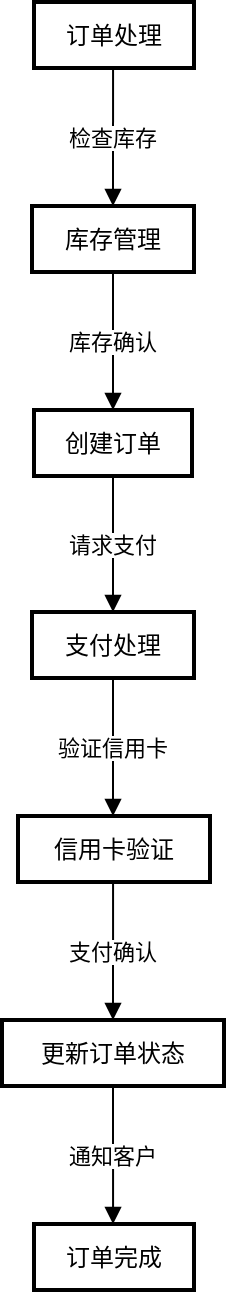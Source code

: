 <mxfile version="22.1.3" type="github">
  <diagram name="第 1 页" id="DpUzbHpVL3DSfYZdSupo">
    <mxGraphModel dx="1514" dy="857" grid="1" gridSize="10" guides="1" tooltips="1" connect="1" arrows="1" fold="1" page="1" pageScale="1" pageWidth="827" pageHeight="1169" math="0" shadow="0">
      <root>
        <mxCell id="0" />
        <mxCell id="1" parent="0" />
        <mxCell id="an6K6NQJUsT61qSAPtYk-1" value="订单处理" style="whiteSpace=wrap;strokeWidth=2;" vertex="1" parent="1">
          <mxGeometry x="36" y="20" width="80" height="33" as="geometry" />
        </mxCell>
        <mxCell id="an6K6NQJUsT61qSAPtYk-2" value="库存管理" style="whiteSpace=wrap;strokeWidth=2;" vertex="1" parent="1">
          <mxGeometry x="35" y="122" width="81" height="33" as="geometry" />
        </mxCell>
        <mxCell id="an6K6NQJUsT61qSAPtYk-3" value="创建订单" style="whiteSpace=wrap;strokeWidth=2;" vertex="1" parent="1">
          <mxGeometry x="36" y="224" width="79" height="33" as="geometry" />
        </mxCell>
        <mxCell id="an6K6NQJUsT61qSAPtYk-4" value="支付处理" style="whiteSpace=wrap;strokeWidth=2;" vertex="1" parent="1">
          <mxGeometry x="35" y="325" width="81" height="33" as="geometry" />
        </mxCell>
        <mxCell id="an6K6NQJUsT61qSAPtYk-5" value="信用卡验证" style="whiteSpace=wrap;strokeWidth=2;" vertex="1" parent="1">
          <mxGeometry x="28" y="427" width="96" height="33" as="geometry" />
        </mxCell>
        <mxCell id="an6K6NQJUsT61qSAPtYk-6" value="更新订单状态" style="whiteSpace=wrap;strokeWidth=2;" vertex="1" parent="1">
          <mxGeometry x="20" y="529" width="111" height="33" as="geometry" />
        </mxCell>
        <mxCell id="an6K6NQJUsT61qSAPtYk-7" value="订单完成" style="whiteSpace=wrap;strokeWidth=2;" vertex="1" parent="1">
          <mxGeometry x="36" y="631" width="80" height="33" as="geometry" />
        </mxCell>
        <mxCell id="an6K6NQJUsT61qSAPtYk-8" value="检查库存" style="curved=1;startArrow=none;endArrow=block;exitX=0.494;exitY=1.012;entryX=0.5;entryY=-0.006;rounded=0;" edge="1" parent="1" source="an6K6NQJUsT61qSAPtYk-1" target="an6K6NQJUsT61qSAPtYk-2">
          <mxGeometry relative="1" as="geometry">
            <Array as="points" />
          </mxGeometry>
        </mxCell>
        <mxCell id="an6K6NQJUsT61qSAPtYk-9" value="库存确认" style="curved=1;startArrow=none;endArrow=block;exitX=0.5;exitY=1.006;entryX=0.5;entryY=-0.012;rounded=0;" edge="1" parent="1" source="an6K6NQJUsT61qSAPtYk-2" target="an6K6NQJUsT61qSAPtYk-3">
          <mxGeometry relative="1" as="geometry">
            <Array as="points" />
          </mxGeometry>
        </mxCell>
        <mxCell id="an6K6NQJUsT61qSAPtYk-10" value="请求支付" style="curved=1;startArrow=none;endArrow=block;exitX=0.5;exitY=1.0;entryX=0.5;entryY=0.012;rounded=0;" edge="1" parent="1" source="an6K6NQJUsT61qSAPtYk-3" target="an6K6NQJUsT61qSAPtYk-4">
          <mxGeometry relative="1" as="geometry">
            <Array as="points" />
          </mxGeometry>
        </mxCell>
        <mxCell id="an6K6NQJUsT61qSAPtYk-11" value="验证信用卡" style="curved=1;startArrow=none;endArrow=block;exitX=0.5;exitY=1.024;entryX=0.495;entryY=0.006;rounded=0;" edge="1" parent="1" source="an6K6NQJUsT61qSAPtYk-4" target="an6K6NQJUsT61qSAPtYk-5">
          <mxGeometry relative="1" as="geometry">
            <Array as="points" />
          </mxGeometry>
        </mxCell>
        <mxCell id="an6K6NQJUsT61qSAPtYk-12" value="支付确认" style="curved=1;startArrow=none;endArrow=block;exitX=0.495;exitY=1.018;entryX=0.5;entryY=1.734e-7;rounded=0;" edge="1" parent="1" source="an6K6NQJUsT61qSAPtYk-5" target="an6K6NQJUsT61qSAPtYk-6">
          <mxGeometry relative="1" as="geometry">
            <Array as="points" />
          </mxGeometry>
        </mxCell>
        <mxCell id="an6K6NQJUsT61qSAPtYk-13" value="通知客户" style="curved=1;startArrow=none;endArrow=block;exitX=0.5;exitY=1.012;entryX=0.494;entryY=-0.006;rounded=0;" edge="1" parent="1" source="an6K6NQJUsT61qSAPtYk-6" target="an6K6NQJUsT61qSAPtYk-7">
          <mxGeometry relative="1" as="geometry">
            <Array as="points" />
          </mxGeometry>
        </mxCell>
      </root>
    </mxGraphModel>
  </diagram>
</mxfile>
